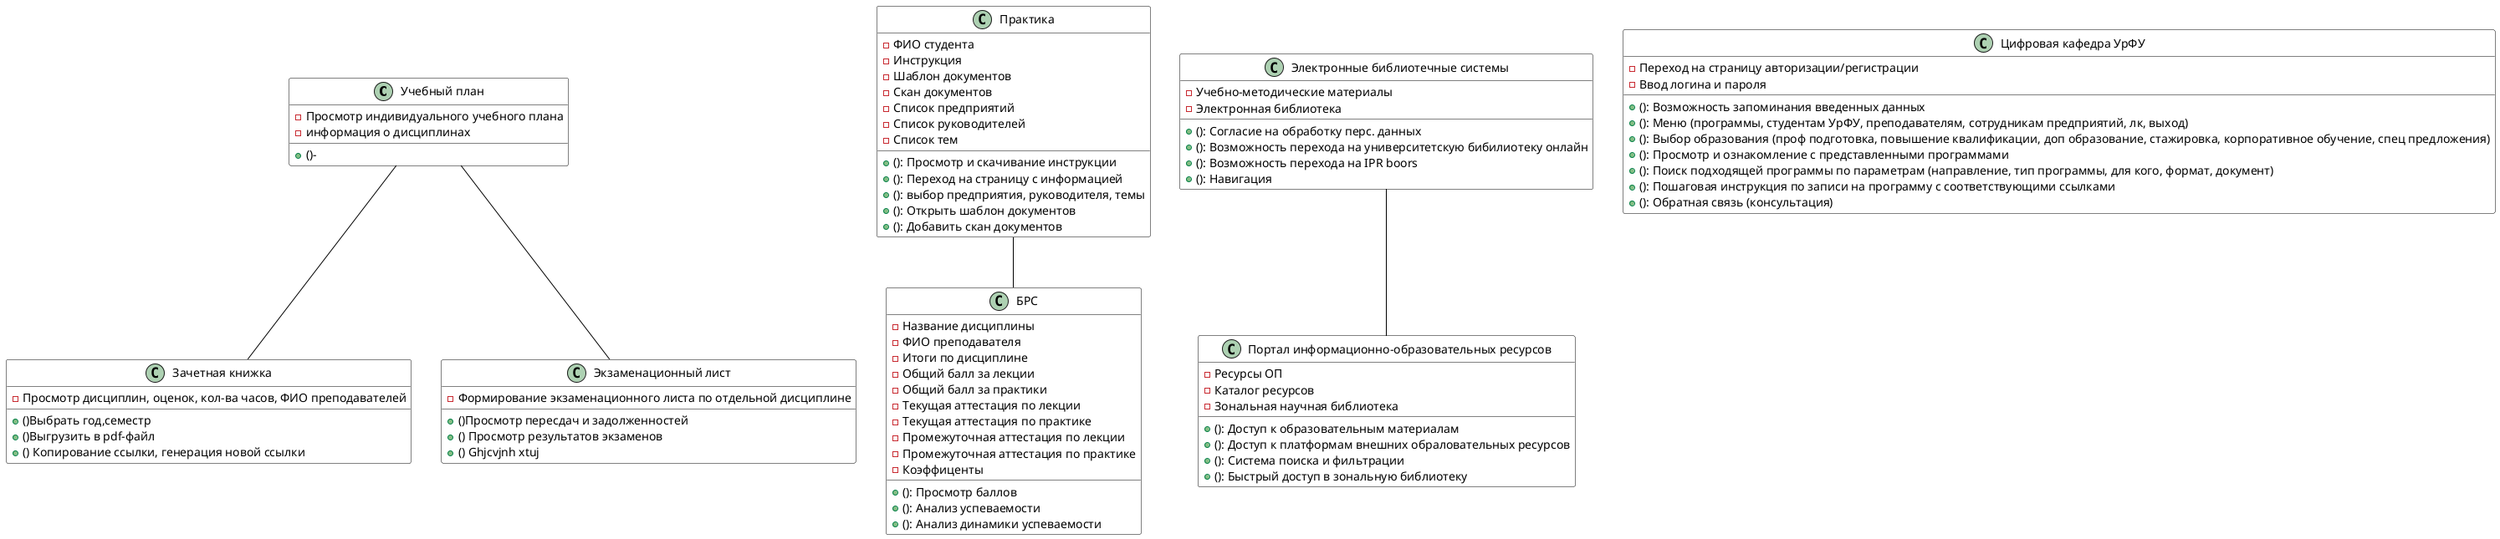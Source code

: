 @startuml

' Настройка стиля для прямоугольника
skinparam class {
    BackgroundColor #FFF
    BorderColor #000
    ArrowColor #000
    FontName Arial
}

' Класс с атрибутами и методами

class "Учебный план" as учебныйплан {
  ' Атрибуты (поля класса)
  - Просмотр индивидуального учебного плана
  - информация о дисциплинах
 

 ' Методы (функции класса)

  + ()-

}

' Можно добавить связь с другим классом (опционально)
' class AnotherClass
' MyClass --> AnotherClass : "использует"
учебныйплан--Зачетнаякнижка



' Настройка стиля для прямоугольника
skinparam class {
    BackgroundColor #FFF
    BorderColor #000
    ArrowColor #000
    FontName Arial
}

' Класс с атрибутами и методами

class "Зачетная книжка" as Зачетнаякнижка {
  ' Атрибуты (поля класса)
  - Просмотр дисциплин, оценок, кол-ва часов, ФИО преподавателей

  ' Методы (функции класса)
  +()Выбрать год,семестр
  +()Выгрузить в pdf-файл
  +() Копирование ссылки, генерация новой ссылки
}

' Можно добавить связь с другим классом (опционально)
' class AnotherClass
' MyClass --> AnotherClass : "использует"
' Можно добавить связь с другим классом (опционально)
' class AnotherClass
' MyClass --> AnotherClass : "использует"
учебныйплан--Экзаменационныйлист

' Настройка стиля для прямоугольника
skinparam class {
    BackgroundColor #FFF
    BorderColor #000
    ArrowColor #000
    FontName Arial
}

' Класс с атрибутами и методами
class "Экзаменационный лист" as Экзаменационныйлист {
  ' Атрибуты (поля класса)
  -  Формирование экзаменационного листа по отдельной дисциплине
 
  ' Методы (функции класса)
  + ()Просмотр пересдач и задолженностей 
  + () Просмотр результатов экзаменов
  + () Ghjcvjnh xtuj

}

' Можно добавить связь с другим классом (опционально)
' class AnotherClass
' MyClass --> AnotherClass : "использует"g

' Класс с атрибутами и методами
class "Практика" as Практика {
  ' Атрибуты (поля класса)
  - ФИО студента
  - Инструкция
  - Шаблон документов
  - Скан документов
  - Список предприятий
  - Список руководителей
  - Список тем
  ' Методы (функции класса)
  + (): Просмотр и скачивание инструкции
  + (): Переход на страницу с информацией
  + (): выбор предприятия, руководителя, темы
  + (): Открыть шаблон документов
  + (): Добавить скан документов
}

' Можно добавить связь с другим классом (опционально)
' class AnotherClass
' MyClass --> AnotherClass : "использует"
Практика--БРС

' Настройка стиля для прямоугольника
skinparam class {
    BackgroundColor #FFF
    BorderColor #000
    ArrowColor #000
    FontName Arial
}

' Класс с атрибутами и методами
class "БРС" as БРС {
  ' Атрибуты (поля класса)
  - Название дисциплины
  - ФИО преподавателя
  - Итоги по дисциплине
  - Общий балл за лекции
  - Общий балл за практики
  - Текущая аттестация по лекции
  - Текущая аттестация по практике
  - Промежуточная аттестация по лекции
  - Промежуточная аттестация по практике
  - Коэффиценты
  ' Методы (функции класса)
  + (): Просмотр баллов
  + (): Анализ успеваемости
  + (): Анализ динамики успеваемости
}
' Можно добавить связь с другим классом (опционально)
' class AnotherClass
' MyClass --> AnotherClass : "использует"

' Класс с атрибутами и методами
class "Электронные библиотечные системы" as ЭБС {
  ' Атрибуты (поля класса)
  - Учебно-методические материалы
  - Электронная библиотека
  ' Методы (функции класса)
  + (): Согласие на обработку перс. данных
  + (): Возможность перехода на университетскую бибилиотеку онлайн
  + (): Возможность перехода на IPR boors
  + (): Навигация
}
' Можно добавить связь с другим классом (опционально)
' class AnotherClass
' MyClass --> AnotherClass : "использует"
ЭБС--Порталинформационнообразовательныхресурсов

' Класс с атрибутами и методами
class "Цифровая кафедра УрФУ" as ДПОУрФУ {
  ' Атрибуты (поля класса)
  - Переход на страницу авторизации/регистрации
  - Ввод логина и пароля
  ' Методы (функции класса)ыыыы
  + (): Возможность запоминания введенных данных
  + (): Меню (программы, студентам УрФУ, преподавателям, сотрудникам предприятий, лк, выход)
  + (): Выбор образования (проф подготовка, повышение квалификации, доп образование, стажировка, корпоративное обучение, спец предложения)
  + (): Просмотр и ознакомление с представленными программами
  + (): Поиск подходящей программы по параметрам (направление, тип программы, для кого, формат, документ)
  + (): Пошаговая инструкция по записи на программу с соответствующими ссылками
  + (): Обратная связь (консультация)
}
' Можно добавить связь с другим классом (опционально)
' class AnotherClass
' MyClass --> AnotherClass : "использует"

' Класс с атрибутами и методами
class "Портал информационно-образовательных ресурсов" as Порталинформационнообразовательныхресурсов{
  ' Атрибуты (поля класса)
  - Ресурсы ОП
  - Каталог ресурсов
  - Зональная научная библиотека
  ' Методы (функции класса)
  + (): Доступ к образовательным материалам
  + (): Доступ к платформам внешних обраловательных ресурсов
  + (): Система поиска и фильтрации
  + (): Быстрый доступ в зональную библиотеку
}
' Можно добавить связь с другим классом (опционально)
' class AnotherClass
' MyClass --> AnotherClass : "использует"
@enduml